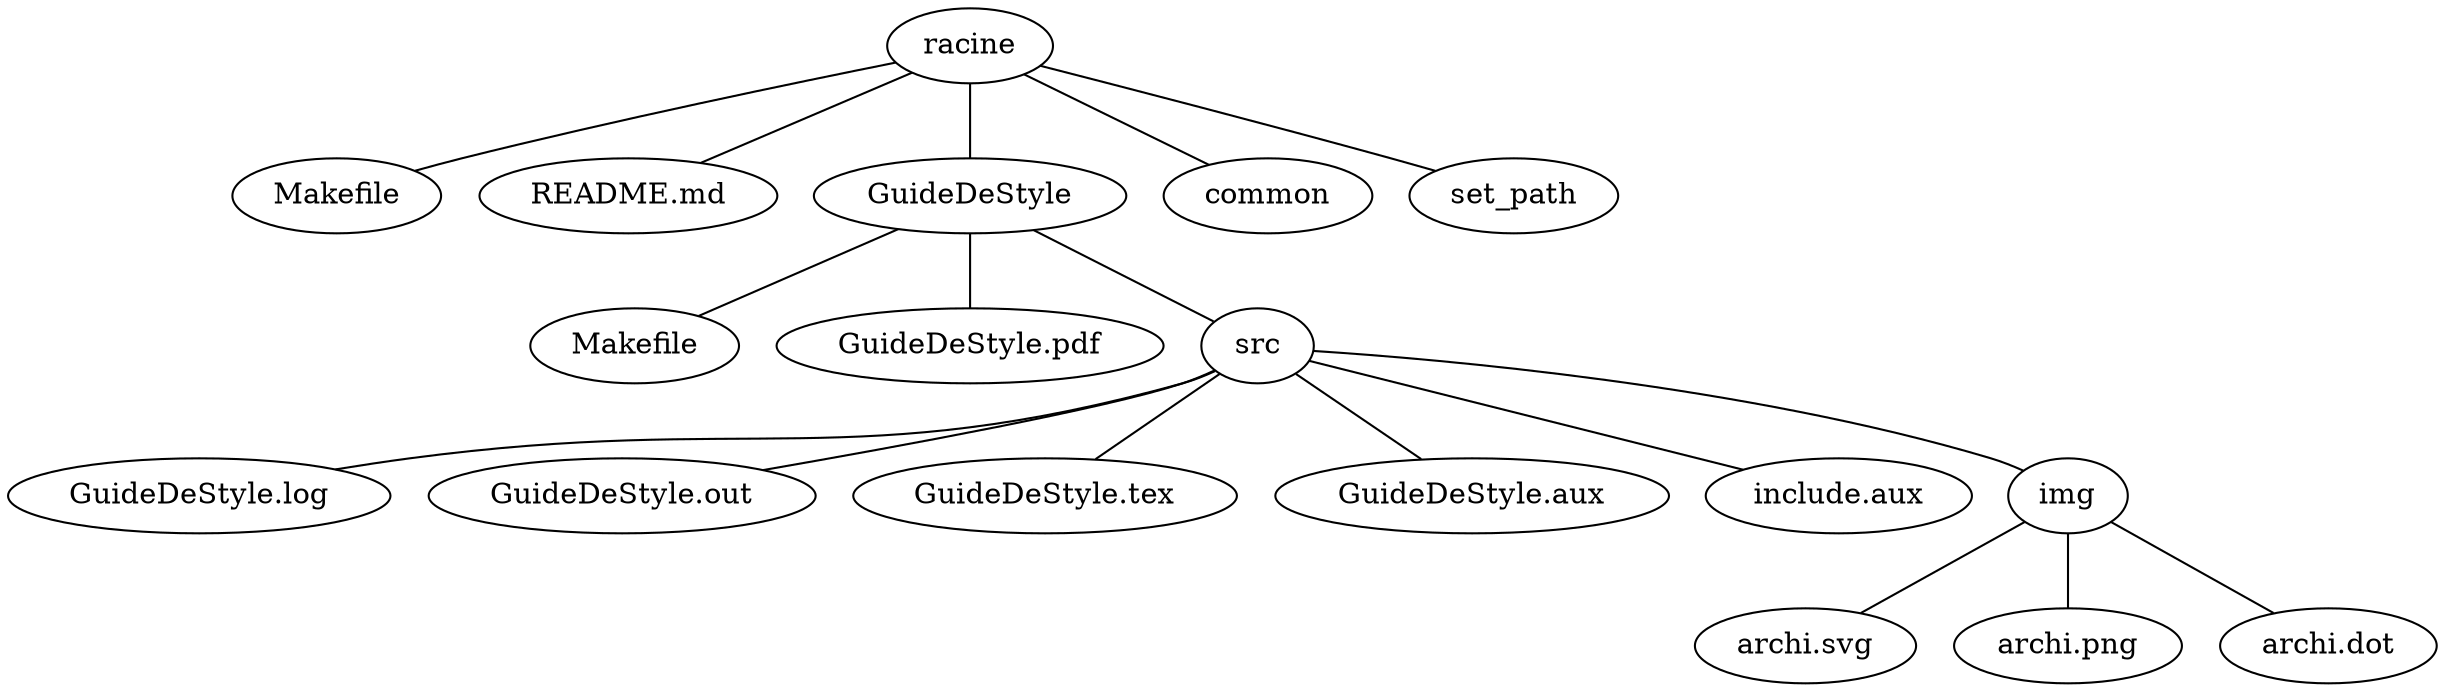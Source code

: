 graph archi {
	racine [label="racine"];
	makeroot [label="Makefile"];
	makegds [label="Makefile"];
	log [label="GuideDeStyle.log"];
	out [label="GuideDeStyle.out"];
	tex [label="GuideDeStyle.tex"];
	aux [label="GuideDeStyle.aux"];
	pdf [label="GuideDeStyle.pdf"];
	aux2 [label="include.aux"];
	md [label="README.md"];
	svg [label="archi.svg"];
	png [label="archi.png"];
	dot [label="archi.dot"];

	racine -- GuideDeStyle;
	GuideDeStyle -- makegds;
	GuideDeStyle -- pdf;
	GuideDeStyle -- src;
	src -- aux;
	src -- log;
	src -- out;
	src -- tex;
	src -- aux2;
	src -- img;
	racine -- makeroot;
	racine -- md;
	racine -- common;
	racine -- set_path;
	img -- svg;
	img -- png;
	img -- dot;
}
